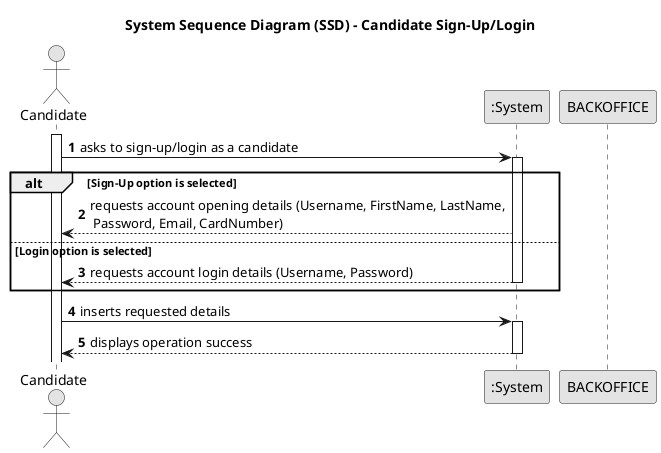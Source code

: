 @startuml
skinparam monochrome true
skinparam packageStyle rectangle
skinparam shadowing false

title System Sequence Diagram (SSD) - Candidate Sign-Up/Login

autonumber

actor "Candidate" as CANDIDATE
participant ":System" as System

activate CANDIDATE

    CANDIDATE -> System : asks to sign-up/login as a candidate
    activate System

    alt Sign-Up option is selected
       System --> CANDIDATE : requests account opening details (Username, FirstName, LastName,\n Password, Email, CardNumber)

    else Login option is selected
        System --> CANDIDATE : requests account login details (Username, Password)

    deactivate System
    end

    CANDIDATE -> System : inserts requested details
    activate System

        System --> CANDIDATE : displays operation success
    deactivate System

deactivate BACKOFFICE

@enduml